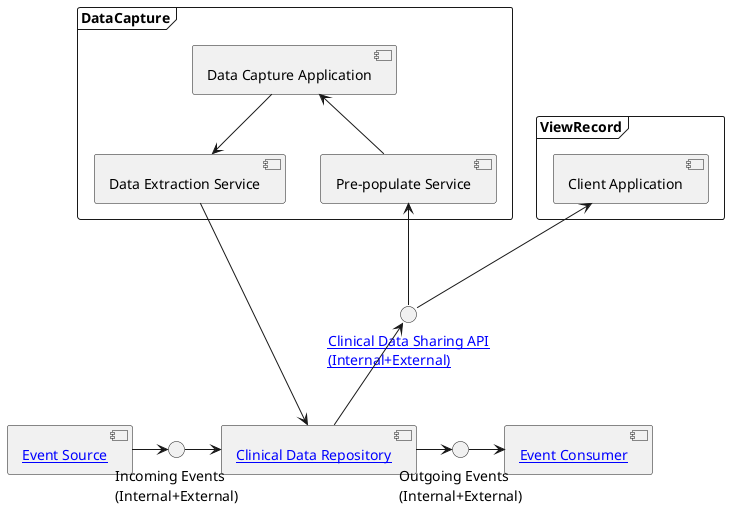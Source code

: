 @startuml

frame ViewRecord {
  component ClientApplication as "Client Application"
}

interface facade as "[[CapabilityStatement-VH-ClinicalDataRepository.html Clinical Data Sharing API\n(Internal+External)]]"

component "[[ActorDefinition-ClinicalDataRepository.html Clinical Data Repository]]" as CDR

component "[[ActorDefinition-EventSource.html Event Source]]" as EventSource

frame DataCapture {
  component "Data Capture Application" as sdc

  component "Data Extraction Service" as sdcExtract
  component "Pre-populate Service" as sdcPrePopulate
}

interface "Incoming Events\n(Internal+External)" as EventServiceIn

component "[[ActorDefinition-EventConsumer.html Event Consumer]]" as EventConsumer

interface "Outgoing Events\n(Internal+External)" as EventServiceOut

CDR -u-> facade

facade -u-> ClientApplication

EventSource -r-> EventServiceIn
EventServiceIn -r-> CDR

CDR -r-> EventServiceOut
EventServiceOut -r-> EventConsumer

sdc <-d- sdcPrePopulate
sdcPrePopulate <-d- facade

sdc -d-> sdcExtract
sdcExtract -d-> CDR





@enduml
